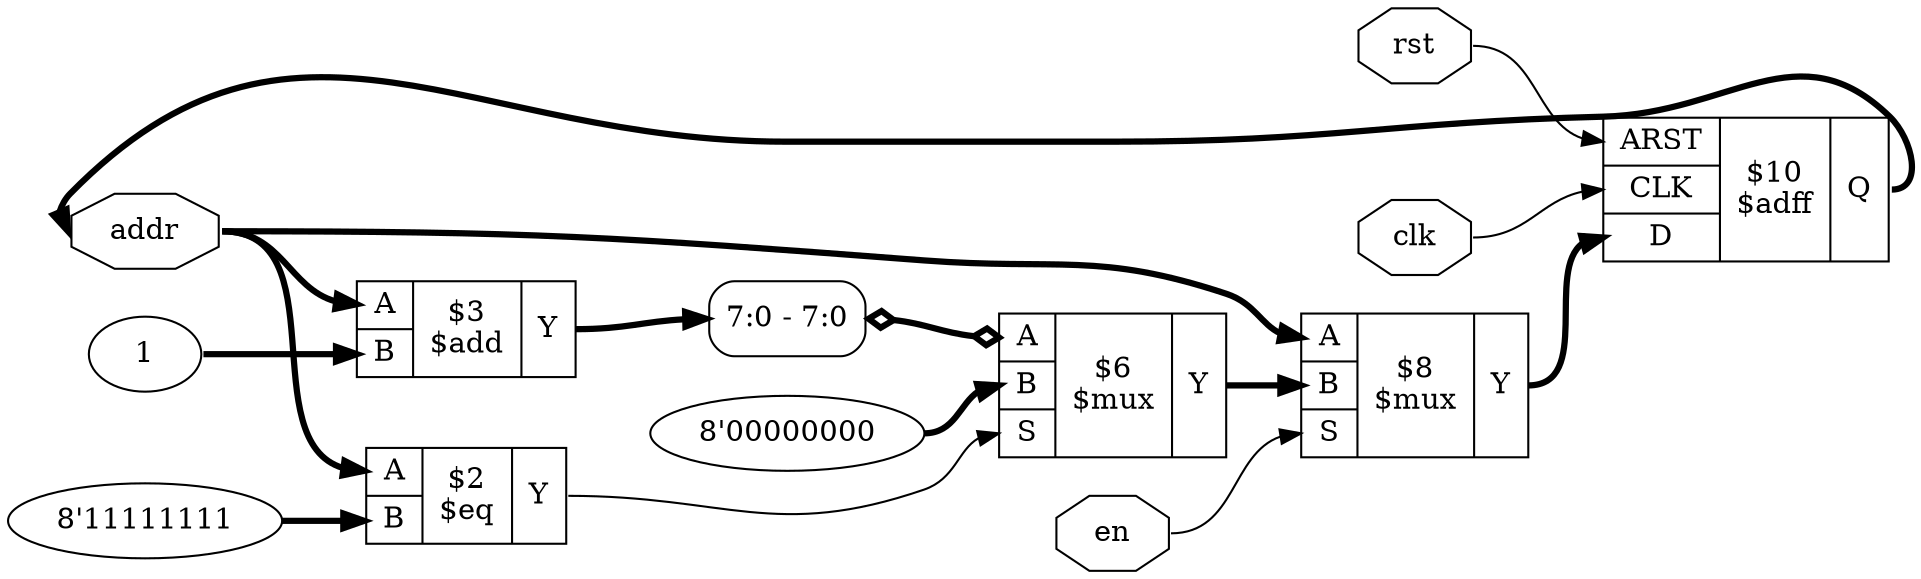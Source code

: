 digraph "addr_gen" {
rankdir="LR";
remincross=true;
n5 [ shape=octagon, label="addr", color="black", fontcolor="black" ];
n6 [ shape=octagon, label="clk", color="black", fontcolor="black" ];
n7 [ shape=octagon, label="en", color="black", fontcolor="black" ];
n8 [ shape=octagon, label="rst", color="black", fontcolor="black" ];
v0 [ label="1" ];
c12 [ shape=record, label="{{<p9> A|<p10> B}|$3\n$add|{<p11> Y}}",  ];
v1 [ label="8'11111111" ];
c13 [ shape=record, label="{{<p9> A|<p10> B}|$2\n$eq|{<p11> Y}}",  ];
c18 [ shape=record, label="{{<p14> ARST|<p15> CLK|<p16> D}|$10\n$adff|{<p17> Q}}",  ];
v3 [ label="8'00000000" ];
c20 [ shape=record, label="{{<p9> A|<p10> B|<p19> S}|$6\n$mux|{<p11> Y}}",  ];
x2 [ shape=record, style=rounded, label="<s0> 7:0 - 7:0 ", color="black", fontcolor="black" ];
x2:e -> c20:p9:w [arrowhead=odiamond, arrowtail=odiamond, dir=both, color="black", fontcolor="black", style="setlinewidth(3)", label=""];
c21 [ shape=record, label="{{<p9> A|<p10> B|<p19> S}|$8\n$mux|{<p11> Y}}",  ];
c21:p11:e -> c18:p16:w [color="black", fontcolor="black", style="setlinewidth(3)", label=""];
c12:p11:e -> x2:s0:w [color="black", fontcolor="black", style="setlinewidth(3)", label=""];
c13:p11:e -> c20:p19:w [color="black", fontcolor="black", label=""];
c20:p11:e -> c21:p10:w [color="black", fontcolor="black", style="setlinewidth(3)", label=""];
c18:p17:e -> n5:w [color="black", fontcolor="black", style="setlinewidth(3)", label=""];
n5:e -> c12:p9:w [color="black", fontcolor="black", style="setlinewidth(3)", label=""];
n5:e -> c13:p9:w [color="black", fontcolor="black", style="setlinewidth(3)", label=""];
n5:e -> c21:p9:w [color="black", fontcolor="black", style="setlinewidth(3)", label=""];
n6:e -> c18:p15:w [color="black", fontcolor="black", label=""];
n7:e -> c21:p19:w [color="black", fontcolor="black", label=""];
n8:e -> c18:p14:w [color="black", fontcolor="black", label=""];
v0:e -> c12:p10:w [color="black", fontcolor="black", style="setlinewidth(3)", label=""];
v1:e -> c13:p10:w [color="black", fontcolor="black", style="setlinewidth(3)", label=""];
v3:e -> c20:p10:w [color="black", fontcolor="black", style="setlinewidth(3)", label=""];
}
